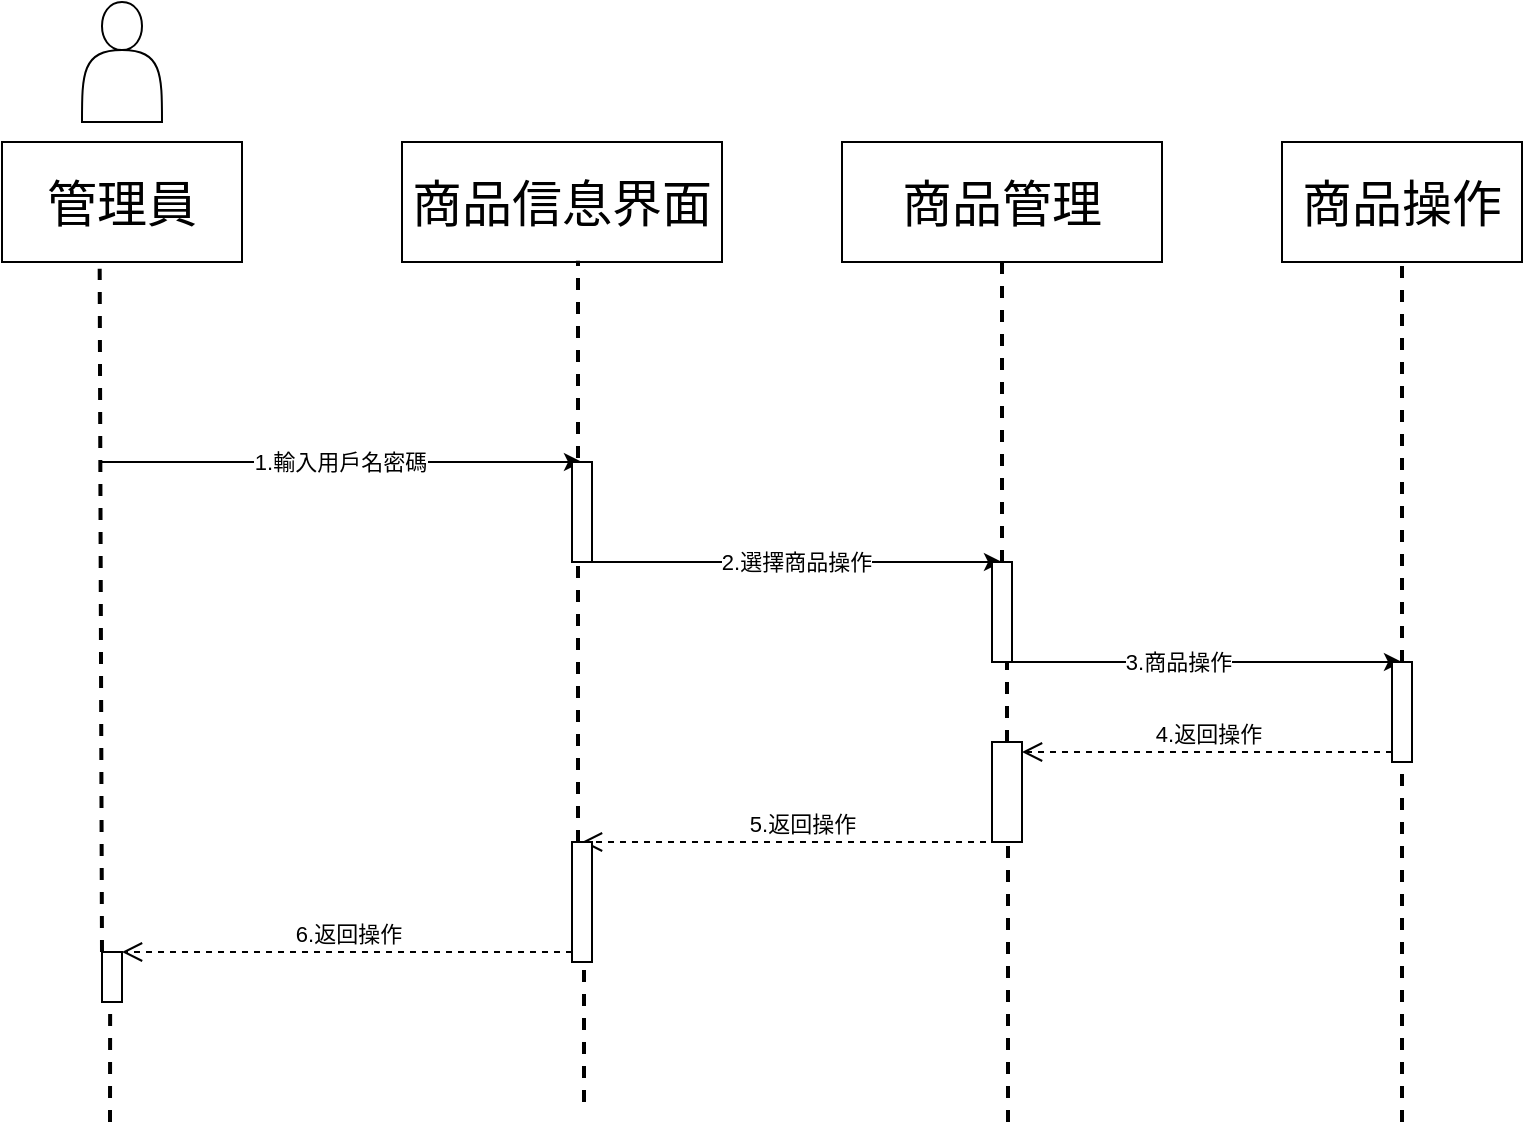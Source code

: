<mxfile version="22.1.11" type="device">
  <diagram name="第 1 页" id="MUgF70PuheaiXmNu_Gm6">
    <mxGraphModel dx="1050" dy="565" grid="1" gridSize="10" guides="1" tooltips="1" connect="1" arrows="1" fold="1" page="1" pageScale="1" pageWidth="827" pageHeight="1169" math="0" shadow="0">
      <root>
        <mxCell id="0" />
        <mxCell id="1" parent="0" />
        <mxCell id="676duB_hX1bKj5r3B9hy-1" value="" style="shape=actor;whiteSpace=wrap;html=1;" vertex="1" parent="1">
          <mxGeometry x="70" y="30" width="40" height="60" as="geometry" />
        </mxCell>
        <mxCell id="676duB_hX1bKj5r3B9hy-2" value="&lt;font style=&quot;font-size: 25px;&quot;&gt;管理員&lt;/font&gt;" style="rounded=0;whiteSpace=wrap;html=1;fontSize=25;" vertex="1" parent="1">
          <mxGeometry x="30" y="100" width="120" height="60" as="geometry" />
        </mxCell>
        <mxCell id="676duB_hX1bKj5r3B9hy-3" value="商品信息界面" style="rounded=0;whiteSpace=wrap;html=1;fontSize=25;" vertex="1" parent="1">
          <mxGeometry x="230" y="100" width="160" height="60" as="geometry" />
        </mxCell>
        <mxCell id="676duB_hX1bKj5r3B9hy-4" value="&lt;font style=&quot;font-size: 25px;&quot;&gt;商品管理&lt;/font&gt;" style="rounded=0;whiteSpace=wrap;html=1;fontSize=25;" vertex="1" parent="1">
          <mxGeometry x="450" y="100" width="160" height="60" as="geometry" />
        </mxCell>
        <mxCell id="676duB_hX1bKj5r3B9hy-5" value="&lt;font style=&quot;font-size: 25px;&quot;&gt;商品操作&lt;/font&gt;" style="rounded=0;whiteSpace=wrap;html=1;fontSize=25;" vertex="1" parent="1">
          <mxGeometry x="670" y="100" width="120" height="60" as="geometry" />
        </mxCell>
        <mxCell id="676duB_hX1bKj5r3B9hy-13" value="" style="endArrow=none;dashed=1;html=1;rounded=0;fontSize=16;strokeWidth=2;entryX=0.407;entryY=1.057;entryDx=0;entryDy=0;entryPerimeter=0;" edge="1" parent="1" source="676duB_hX1bKj5r3B9hy-14" target="676duB_hX1bKj5r3B9hy-2">
          <mxGeometry width="50" height="50" relative="1" as="geometry">
            <mxPoint x="79" y="590" as="sourcePoint" />
            <mxPoint x="115" y="210" as="targetPoint" />
          </mxGeometry>
        </mxCell>
        <mxCell id="676duB_hX1bKj5r3B9hy-15" value="" style="endArrow=none;dashed=1;html=1;rounded=0;fontSize=16;strokeWidth=2;entryX=0.55;entryY=0.99;entryDx=0;entryDy=0;entryPerimeter=0;" edge="1" parent="1" source="676duB_hX1bKj5r3B9hy-36" target="676duB_hX1bKj5r3B9hy-3">
          <mxGeometry width="50" height="50" relative="1" as="geometry">
            <mxPoint x="321" y="580" as="sourcePoint" />
            <mxPoint x="302" y="160" as="targetPoint" />
          </mxGeometry>
        </mxCell>
        <mxCell id="676duB_hX1bKj5r3B9hy-16" value="" style="endArrow=none;dashed=1;html=1;rounded=0;fontSize=16;strokeWidth=2;" edge="1" parent="1" source="676duB_hX1bKj5r3B9hy-24" target="676duB_hX1bKj5r3B9hy-4">
          <mxGeometry width="50" height="50" relative="1" as="geometry">
            <mxPoint x="530" y="590" as="sourcePoint" />
            <mxPoint x="540" y="160" as="targetPoint" />
            <Array as="points" />
          </mxGeometry>
        </mxCell>
        <mxCell id="676duB_hX1bKj5r3B9hy-17" value="" style="endArrow=none;dashed=1;html=1;rounded=0;fontSize=16;strokeWidth=2;" edge="1" parent="1" source="676duB_hX1bKj5r3B9hy-28" target="676duB_hX1bKj5r3B9hy-5">
          <mxGeometry width="50" height="50" relative="1" as="geometry">
            <mxPoint x="730" y="590" as="sourcePoint" />
            <mxPoint x="729.5" y="160" as="targetPoint" />
          </mxGeometry>
        </mxCell>
        <mxCell id="676duB_hX1bKj5r3B9hy-18" value="" style="endArrow=none;dashed=1;html=1;rounded=0;fontSize=16;strokeWidth=2;entryX=0.407;entryY=1.057;entryDx=0;entryDy=0;entryPerimeter=0;" edge="1" parent="1" target="676duB_hX1bKj5r3B9hy-14">
          <mxGeometry width="50" height="50" relative="1" as="geometry">
            <mxPoint x="84" y="590" as="sourcePoint" />
            <mxPoint x="79" y="163" as="targetPoint" />
          </mxGeometry>
        </mxCell>
        <mxCell id="676duB_hX1bKj5r3B9hy-14" value="" style="html=1;points=[[0,0,0,0,5],[0,1,0,0,-5],[1,0,0,0,5],[1,1,0,0,-5]];perimeter=orthogonalPerimeter;outlineConnect=0;targetShapes=umlLifeline;portConstraint=eastwest;newEdgeStyle={&quot;curved&quot;:0,&quot;rounded&quot;:0};" vertex="1" parent="1">
          <mxGeometry x="80" y="505" width="10" height="25" as="geometry" />
        </mxCell>
        <mxCell id="676duB_hX1bKj5r3B9hy-19" value="" style="endArrow=classic;html=1;rounded=0;" edge="1" parent="1">
          <mxGeometry width="50" height="50" relative="1" as="geometry">
            <mxPoint x="80" y="260" as="sourcePoint" />
            <mxPoint x="320" y="260" as="targetPoint" />
            <Array as="points">
              <mxPoint x="170" y="260" />
            </Array>
          </mxGeometry>
        </mxCell>
        <mxCell id="676duB_hX1bKj5r3B9hy-20" value="1.輸入用戶名密碼" style="edgeLabel;html=1;align=center;verticalAlign=middle;resizable=0;points=[];" vertex="1" connectable="0" parent="676duB_hX1bKj5r3B9hy-19">
          <mxGeometry x="-0.01" relative="1" as="geometry">
            <mxPoint as="offset" />
          </mxGeometry>
        </mxCell>
        <mxCell id="676duB_hX1bKj5r3B9hy-21" value="" style="html=1;points=[[0,0,0,0,5],[0,1,0,0,-5],[1,0,0,0,5],[1,1,0,0,-5]];perimeter=orthogonalPerimeter;outlineConnect=0;targetShapes=umlLifeline;portConstraint=eastwest;newEdgeStyle={&quot;curved&quot;:0,&quot;rounded&quot;:0};" vertex="1" parent="1">
          <mxGeometry x="315" y="260" width="10" height="50" as="geometry" />
        </mxCell>
        <mxCell id="676duB_hX1bKj5r3B9hy-22" value="" style="endArrow=classic;html=1;rounded=0;" edge="1" parent="1">
          <mxGeometry width="50" height="50" relative="1" as="geometry">
            <mxPoint x="325" y="310" as="sourcePoint" />
            <mxPoint x="530" y="310" as="targetPoint" />
            <Array as="points">
              <mxPoint x="415" y="310" />
            </Array>
          </mxGeometry>
        </mxCell>
        <mxCell id="676duB_hX1bKj5r3B9hy-23" value="2.選擇商品操作" style="edgeLabel;html=1;align=center;verticalAlign=middle;resizable=0;points=[];" vertex="1" connectable="0" parent="676duB_hX1bKj5r3B9hy-22">
          <mxGeometry x="-0.01" relative="1" as="geometry">
            <mxPoint as="offset" />
          </mxGeometry>
        </mxCell>
        <mxCell id="676duB_hX1bKj5r3B9hy-25" value="" style="endArrow=none;dashed=1;html=1;rounded=0;fontSize=16;strokeWidth=2;" edge="1" parent="1" source="676duB_hX1bKj5r3B9hy-33" target="676duB_hX1bKj5r3B9hy-24">
          <mxGeometry width="50" height="50" relative="1" as="geometry">
            <mxPoint x="530" y="590" as="sourcePoint" />
            <mxPoint x="530" y="160" as="targetPoint" />
            <Array as="points" />
          </mxGeometry>
        </mxCell>
        <mxCell id="676duB_hX1bKj5r3B9hy-24" value="" style="html=1;points=[[0,0,0,0,5],[0,1,0,0,-5],[1,0,0,0,5],[1,1,0,0,-5]];perimeter=orthogonalPerimeter;outlineConnect=0;targetShapes=umlLifeline;portConstraint=eastwest;newEdgeStyle={&quot;curved&quot;:0,&quot;rounded&quot;:0};" vertex="1" parent="1">
          <mxGeometry x="525" y="310" width="10" height="50" as="geometry" />
        </mxCell>
        <mxCell id="676duB_hX1bKj5r3B9hy-26" value="" style="endArrow=classic;html=1;rounded=0;" edge="1" parent="1">
          <mxGeometry width="50" height="50" relative="1" as="geometry">
            <mxPoint x="535" y="360" as="sourcePoint" />
            <mxPoint x="730" y="360" as="targetPoint" />
            <Array as="points">
              <mxPoint x="610" y="360" />
            </Array>
          </mxGeometry>
        </mxCell>
        <mxCell id="676duB_hX1bKj5r3B9hy-27" value="3.商品操作" style="edgeLabel;html=1;align=center;verticalAlign=middle;resizable=0;points=[];" vertex="1" connectable="0" parent="676duB_hX1bKj5r3B9hy-26">
          <mxGeometry x="-0.01" relative="1" as="geometry">
            <mxPoint x="-14" as="offset" />
          </mxGeometry>
        </mxCell>
        <mxCell id="676duB_hX1bKj5r3B9hy-29" value="" style="endArrow=none;dashed=1;html=1;rounded=0;fontSize=16;strokeWidth=2;" edge="1" parent="1" target="676duB_hX1bKj5r3B9hy-28">
          <mxGeometry width="50" height="50" relative="1" as="geometry">
            <mxPoint x="730" y="590" as="sourcePoint" />
            <mxPoint x="730" y="160" as="targetPoint" />
          </mxGeometry>
        </mxCell>
        <mxCell id="676duB_hX1bKj5r3B9hy-28" value="" style="html=1;points=[[0,0,0,0,5],[0,1,0,0,-5],[1,0,0,0,5],[1,1,0,0,-5]];perimeter=orthogonalPerimeter;outlineConnect=0;targetShapes=umlLifeline;portConstraint=eastwest;newEdgeStyle={&quot;curved&quot;:0,&quot;rounded&quot;:0};" vertex="1" parent="1">
          <mxGeometry x="725" y="360" width="10" height="50" as="geometry" />
        </mxCell>
        <mxCell id="676duB_hX1bKj5r3B9hy-32" value="4.返回操作" style="html=1;verticalAlign=bottom;endArrow=open;dashed=1;endSize=8;curved=0;rounded=0;exitX=0;exitY=1;exitDx=0;exitDy=-5;exitPerimeter=0;" edge="1" source="676duB_hX1bKj5r3B9hy-28" parent="1">
          <mxGeometry relative="1" as="geometry">
            <mxPoint x="540" y="405" as="targetPoint" />
            <mxPoint x="380" y="345" as="sourcePoint" />
          </mxGeometry>
        </mxCell>
        <mxCell id="676duB_hX1bKj5r3B9hy-34" value="" style="endArrow=none;dashed=1;html=1;rounded=0;fontSize=16;strokeWidth=2;" edge="1" parent="1" target="676duB_hX1bKj5r3B9hy-33">
          <mxGeometry width="50" height="50" relative="1" as="geometry">
            <mxPoint x="533" y="590" as="sourcePoint" />
            <mxPoint x="530" y="360" as="targetPoint" />
            <Array as="points">
              <mxPoint x="533" y="570" />
            </Array>
          </mxGeometry>
        </mxCell>
        <mxCell id="676duB_hX1bKj5r3B9hy-33" value="" style="html=1;points=[[0,0,0,0,5],[0,1,0,0,-5],[1,0,0,0,5],[1,1,0,0,-5]];perimeter=orthogonalPerimeter;outlineConnect=0;targetShapes=umlLifeline;portConstraint=eastwest;newEdgeStyle={&quot;curved&quot;:0,&quot;rounded&quot;:0};" vertex="1" parent="1">
          <mxGeometry x="525" y="400" width="15" height="50" as="geometry" />
        </mxCell>
        <mxCell id="676duB_hX1bKj5r3B9hy-35" value="5.返回操作" style="html=1;verticalAlign=bottom;endArrow=open;dashed=1;endSize=8;curved=0;rounded=0;exitX=0;exitY=1;exitDx=0;exitDy=-5;exitPerimeter=0;" edge="1" parent="1">
          <mxGeometry relative="1" as="geometry">
            <mxPoint x="320" y="450" as="targetPoint" />
            <mxPoint x="540" y="450" as="sourcePoint" />
          </mxGeometry>
        </mxCell>
        <mxCell id="676duB_hX1bKj5r3B9hy-37" value="" style="endArrow=none;dashed=1;html=1;rounded=0;fontSize=16;strokeWidth=2;" edge="1" parent="1" target="676duB_hX1bKj5r3B9hy-36">
          <mxGeometry width="50" height="50" relative="1" as="geometry">
            <mxPoint x="321" y="580" as="sourcePoint" />
            <mxPoint x="320" y="160" as="targetPoint" />
          </mxGeometry>
        </mxCell>
        <mxCell id="676duB_hX1bKj5r3B9hy-36" value="" style="html=1;points=[[0,0,0,0,5],[0,1,0,0,-5],[1,0,0,0,5],[1,1,0,0,-5]];perimeter=orthogonalPerimeter;outlineConnect=0;targetShapes=umlLifeline;portConstraint=eastwest;newEdgeStyle={&quot;curved&quot;:0,&quot;rounded&quot;:0};" vertex="1" parent="1">
          <mxGeometry x="315" y="450" width="10" height="60" as="geometry" />
        </mxCell>
        <mxCell id="676duB_hX1bKj5r3B9hy-38" value="6.返回操作" style="html=1;verticalAlign=bottom;endArrow=open;dashed=1;endSize=8;curved=0;rounded=0;exitX=0;exitY=1;exitDx=0;exitDy=-5;exitPerimeter=0;" edge="1" parent="1" source="676duB_hX1bKj5r3B9hy-36">
          <mxGeometry relative="1" as="geometry">
            <mxPoint x="90" y="505" as="targetPoint" />
            <mxPoint x="310" y="505" as="sourcePoint" />
          </mxGeometry>
        </mxCell>
      </root>
    </mxGraphModel>
  </diagram>
</mxfile>
